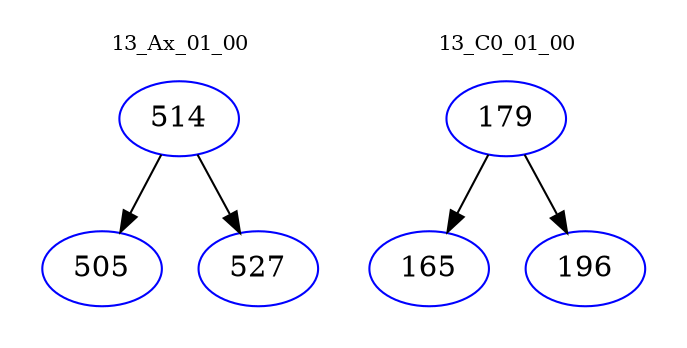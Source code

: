 digraph{
subgraph cluster_0 {
color = white
label = "13_Ax_01_00";
fontsize=10;
T0_514 [label="514", color="blue"]
T0_514 -> T0_505 [color="black"]
T0_505 [label="505", color="blue"]
T0_514 -> T0_527 [color="black"]
T0_527 [label="527", color="blue"]
}
subgraph cluster_1 {
color = white
label = "13_C0_01_00";
fontsize=10;
T1_179 [label="179", color="blue"]
T1_179 -> T1_165 [color="black"]
T1_165 [label="165", color="blue"]
T1_179 -> T1_196 [color="black"]
T1_196 [label="196", color="blue"]
}
}
